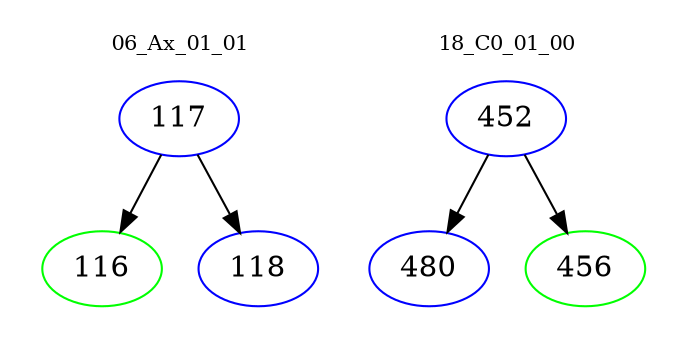digraph{
subgraph cluster_0 {
color = white
label = "06_Ax_01_01";
fontsize=10;
T0_117 [label="117", color="blue"]
T0_117 -> T0_116 [color="black"]
T0_116 [label="116", color="green"]
T0_117 -> T0_118 [color="black"]
T0_118 [label="118", color="blue"]
}
subgraph cluster_1 {
color = white
label = "18_C0_01_00";
fontsize=10;
T1_452 [label="452", color="blue"]
T1_452 -> T1_480 [color="black"]
T1_480 [label="480", color="blue"]
T1_452 -> T1_456 [color="black"]
T1_456 [label="456", color="green"]
}
}
